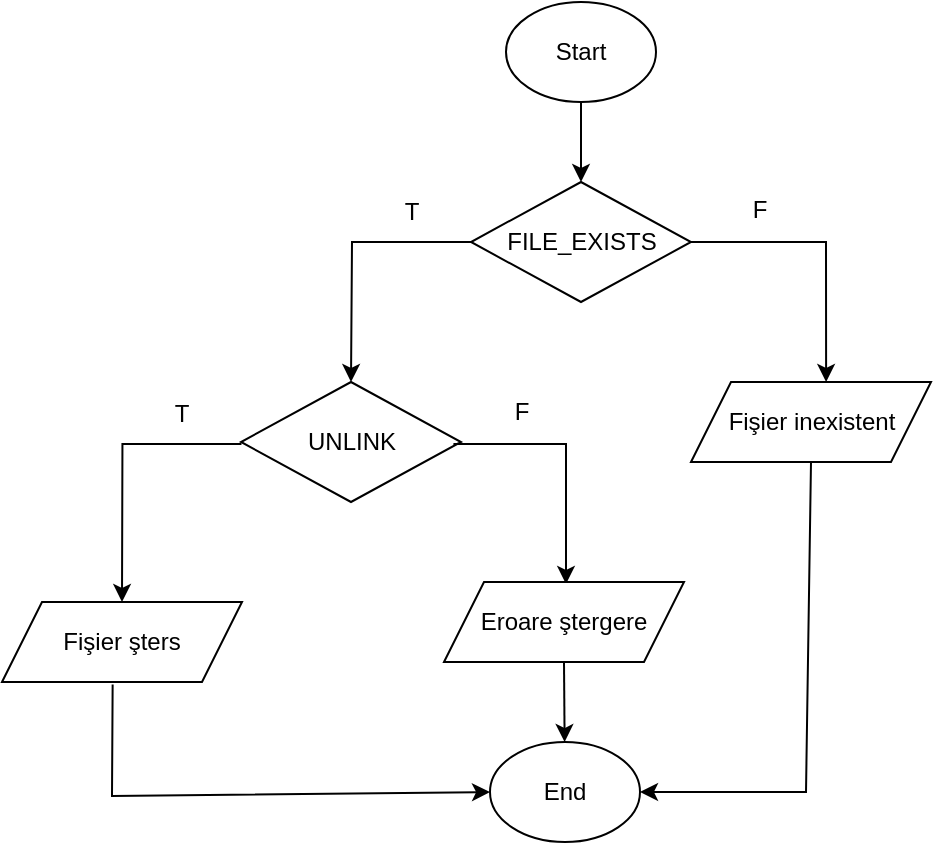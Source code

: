 <mxfile version="20.2.3" type="github"><diagram id="WSD9XeI6br1P6vpMZBzy" name="Page-1"><mxGraphModel dx="813" dy="398" grid="0" gridSize="10" guides="1" tooltips="1" connect="1" arrows="1" fold="1" page="1" pageScale="1" pageWidth="850" pageHeight="1100" math="0" shadow="0"><root><mxCell id="0"/><mxCell id="1" parent="0"/><mxCell id="lpctA0CUMtEZ1JY3X06r-1" value="Start" style="ellipse;whiteSpace=wrap;html=1;" vertex="1" parent="1"><mxGeometry x="350" y="50" width="75" height="50" as="geometry"/></mxCell><mxCell id="lpctA0CUMtEZ1JY3X06r-2" value="FILE_EXISTS" style="rhombus;whiteSpace=wrap;html=1;" vertex="1" parent="1"><mxGeometry x="332.5" y="140" width="110" height="60" as="geometry"/></mxCell><mxCell id="lpctA0CUMtEZ1JY3X06r-4" value="" style="endArrow=classic;html=1;rounded=0;exitX=0.5;exitY=1;exitDx=0;exitDy=0;" edge="1" parent="1" source="lpctA0CUMtEZ1JY3X06r-1" target="lpctA0CUMtEZ1JY3X06r-2"><mxGeometry width="50" height="50" relative="1" as="geometry"><mxPoint x="400" y="410" as="sourcePoint"/><mxPoint x="450" y="360" as="targetPoint"/></mxGeometry></mxCell><mxCell id="lpctA0CUMtEZ1JY3X06r-6" value="" style="endArrow=classic;html=1;rounded=0;exitX=0;exitY=0.5;exitDx=0;exitDy=0;entryX=0.5;entryY=0;entryDx=0;entryDy=0;" edge="1" parent="1" source="lpctA0CUMtEZ1JY3X06r-2"><mxGeometry width="50" height="50" relative="1" as="geometry"><mxPoint x="360" y="170" as="sourcePoint"/><mxPoint x="272.5" y="240" as="targetPoint"/><Array as="points"><mxPoint x="273" y="170"/></Array></mxGeometry></mxCell><mxCell id="lpctA0CUMtEZ1JY3X06r-7" value="T" style="text;html=1;strokeColor=none;fillColor=none;align=center;verticalAlign=middle;whiteSpace=wrap;rounded=0;" vertex="1" parent="1"><mxGeometry x="272.5" y="140" width="60" height="30" as="geometry"/></mxCell><mxCell id="lpctA0CUMtEZ1JY3X06r-8" value="" style="endArrow=classic;html=1;rounded=0;exitX=1;exitY=0.5;exitDx=0;exitDy=0;entryX=0.563;entryY=0;entryDx=0;entryDy=0;entryPerimeter=0;" edge="1" parent="1" source="lpctA0CUMtEZ1JY3X06r-2" target="lpctA0CUMtEZ1JY3X06r-9"><mxGeometry width="50" height="50" relative="1" as="geometry"><mxPoint x="342.5" y="180" as="sourcePoint"/><mxPoint x="282.5" y="250" as="targetPoint"/><Array as="points"><mxPoint x="510" y="170"/></Array></mxGeometry></mxCell><mxCell id="lpctA0CUMtEZ1JY3X06r-9" value="Fişier inexistent" style="shape=parallelogram;perimeter=parallelogramPerimeter;whiteSpace=wrap;html=1;fixedSize=1;" vertex="1" parent="1"><mxGeometry x="442.5" y="240" width="120" height="40" as="geometry"/></mxCell><mxCell id="lpctA0CUMtEZ1JY3X06r-12" value="F" style="text;html=1;strokeColor=none;fillColor=none;align=center;verticalAlign=middle;whiteSpace=wrap;rounded=0;" vertex="1" parent="1"><mxGeometry x="447" y="139" width="60" height="30" as="geometry"/></mxCell><mxCell id="lpctA0CUMtEZ1JY3X06r-14" value="UNLINK" style="rhombus;whiteSpace=wrap;html=1;" vertex="1" parent="1"><mxGeometry x="217.5" y="240" width="110" height="60" as="geometry"/></mxCell><mxCell id="lpctA0CUMtEZ1JY3X06r-15" value="" style="endArrow=classic;html=1;rounded=0;exitX=0;exitY=0.5;exitDx=0;exitDy=0;entryX=0.5;entryY=0;entryDx=0;entryDy=0;" edge="1" parent="1" target="lpctA0CUMtEZ1JY3X06r-20"><mxGeometry width="50" height="50" relative="1" as="geometry"><mxPoint x="217.72" y="271" as="sourcePoint"/><mxPoint x="157.72" y="341" as="targetPoint"/><Array as="points"><mxPoint x="158.22" y="271"/></Array></mxGeometry></mxCell><mxCell id="lpctA0CUMtEZ1JY3X06r-16" value="T" style="text;html=1;strokeColor=none;fillColor=none;align=center;verticalAlign=middle;whiteSpace=wrap;rounded=0;" vertex="1" parent="1"><mxGeometry x="154.72" y="241" width="66.28" height="29" as="geometry"/></mxCell><mxCell id="lpctA0CUMtEZ1JY3X06r-17" value="" style="endArrow=classic;html=1;rounded=0;exitX=1;exitY=0.5;exitDx=0;exitDy=0;" edge="1" parent="1"><mxGeometry width="50" height="50" relative="1" as="geometry"><mxPoint x="323.72" y="271" as="sourcePoint"/><mxPoint x="380" y="341" as="targetPoint"/><Array as="points"><mxPoint x="380" y="271"/></Array></mxGeometry></mxCell><mxCell id="lpctA0CUMtEZ1JY3X06r-18" value="F" style="text;html=1;strokeColor=none;fillColor=none;align=center;verticalAlign=middle;whiteSpace=wrap;rounded=0;" vertex="1" parent="1"><mxGeometry x="328.22" y="240" width="60" height="30" as="geometry"/></mxCell><mxCell id="lpctA0CUMtEZ1JY3X06r-19" value="Eroare ştergere" style="shape=parallelogram;perimeter=parallelogramPerimeter;whiteSpace=wrap;html=1;fixedSize=1;" vertex="1" parent="1"><mxGeometry x="319" y="340" width="120" height="40" as="geometry"/></mxCell><mxCell id="lpctA0CUMtEZ1JY3X06r-20" value="Fişier şters" style="shape=parallelogram;perimeter=parallelogramPerimeter;whiteSpace=wrap;html=1;fixedSize=1;" vertex="1" parent="1"><mxGeometry x="98" y="350" width="120" height="40" as="geometry"/></mxCell><mxCell id="lpctA0CUMtEZ1JY3X06r-21" value="End" style="ellipse;whiteSpace=wrap;html=1;" vertex="1" parent="1"><mxGeometry x="342" y="420" width="75" height="50" as="geometry"/></mxCell><mxCell id="lpctA0CUMtEZ1JY3X06r-24" value="" style="endArrow=classic;html=1;rounded=0;exitX=0.5;exitY=1;exitDx=0;exitDy=0;" edge="1" parent="1" source="lpctA0CUMtEZ1JY3X06r-19" target="lpctA0CUMtEZ1JY3X06r-21"><mxGeometry width="50" height="50" relative="1" as="geometry"><mxPoint x="360" y="340" as="sourcePoint"/><mxPoint x="410" y="290" as="targetPoint"/></mxGeometry></mxCell><mxCell id="lpctA0CUMtEZ1JY3X06r-25" value="" style="endArrow=classic;html=1;rounded=0;exitX=0.461;exitY=1.032;exitDx=0;exitDy=0;exitPerimeter=0;entryX=0;entryY=0.5;entryDx=0;entryDy=0;" edge="1" parent="1" source="lpctA0CUMtEZ1JY3X06r-20" target="lpctA0CUMtEZ1JY3X06r-21"><mxGeometry width="50" height="50" relative="1" as="geometry"><mxPoint x="360" y="340" as="sourcePoint"/><mxPoint x="340" y="440" as="targetPoint"/><Array as="points"><mxPoint x="153" y="447"/></Array></mxGeometry></mxCell><mxCell id="lpctA0CUMtEZ1JY3X06r-26" value="" style="endArrow=classic;html=1;rounded=0;exitX=0.5;exitY=1;exitDx=0;exitDy=0;" edge="1" parent="1" source="lpctA0CUMtEZ1JY3X06r-9" target="lpctA0CUMtEZ1JY3X06r-21"><mxGeometry width="50" height="50" relative="1" as="geometry"><mxPoint x="360" y="340" as="sourcePoint"/><mxPoint x="420" y="440" as="targetPoint"/><Array as="points"><mxPoint x="500" y="445"/></Array></mxGeometry></mxCell></root></mxGraphModel></diagram></mxfile>
